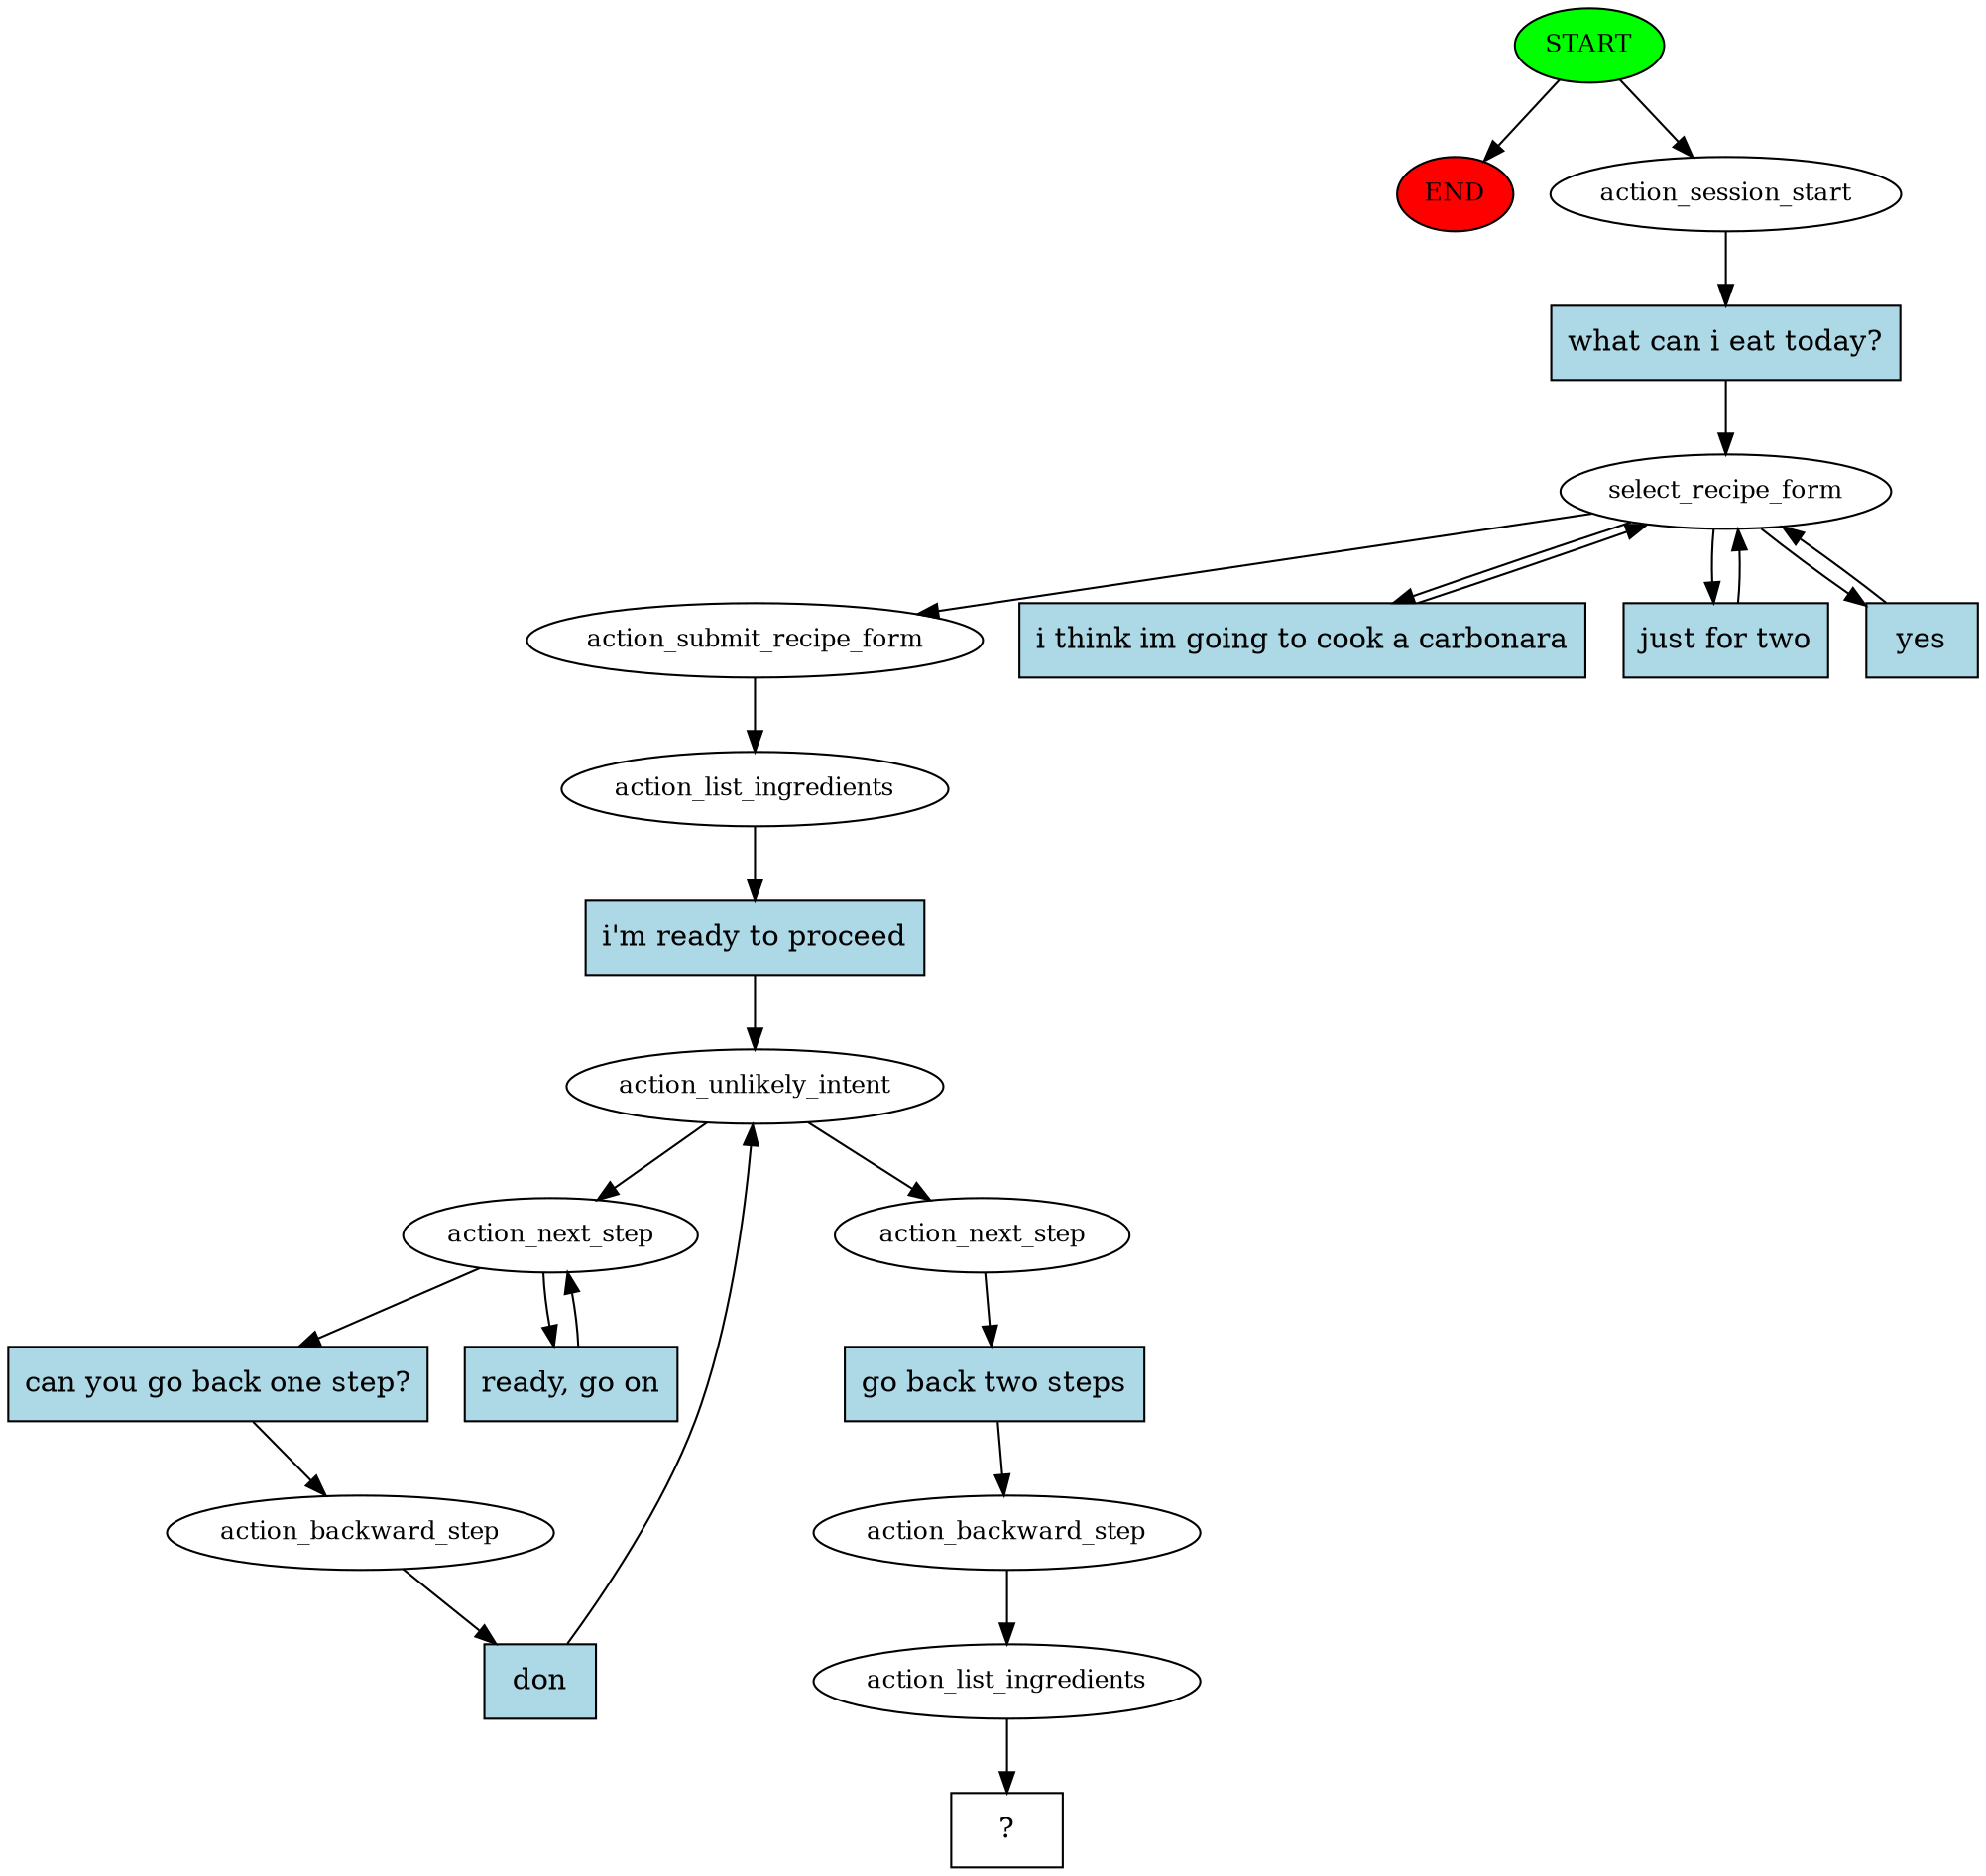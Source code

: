 digraph  {
0 [class="start active", fillcolor=green, fontsize=12, label=START, style=filled];
"-1" [class=end, fillcolor=red, fontsize=12, label=END, style=filled];
1 [class=active, fontsize=12, label=action_session_start];
2 [class=active, fontsize=12, label=select_recipe_form];
6 [class=active, fontsize=12, label=action_submit_recipe_form];
7 [class=active, fontsize=12, label=action_list_ingredients];
8 [class=active, fontsize=12, label=action_unlikely_intent];
9 [class=active, fontsize=12, label=action_next_step];
11 [class=active, fontsize=12, label=action_backward_step];
13 [class=active, fontsize=12, label=action_next_step];
14 [class=active, fontsize=12, label=action_backward_step];
15 [class=active, fontsize=12, label=action_list_ingredients];
16 [class="intent dashed active", label="  ?  ", shape=rect];
17 [class="intent active", fillcolor=lightblue, label="what can i eat today?", shape=rect, style=filled];
18 [class="intent active", fillcolor=lightblue, label="i think im going to cook a carbonara", shape=rect, style=filled];
19 [class="intent active", fillcolor=lightblue, label="just for two", shape=rect, style=filled];
20 [class="intent active", fillcolor=lightblue, label=yes, shape=rect, style=filled];
21 [class="intent active", fillcolor=lightblue, label="i'm ready to proceed", shape=rect, style=filled];
22 [class="intent active", fillcolor=lightblue, label="can you go back one step?", shape=rect, style=filled];
23 [class="intent active", fillcolor=lightblue, label="ready, go on", shape=rect, style=filled];
24 [class="intent active", fillcolor=lightblue, label=don, shape=rect, style=filled];
25 [class="intent active", fillcolor=lightblue, label="go back two steps", shape=rect, style=filled];
0 -> "-1"  [class="", key=NONE, label=""];
0 -> 1  [class=active, key=NONE, label=""];
1 -> 17  [class=active, key=0];
2 -> 6  [class=active, key=NONE, label=""];
2 -> 18  [class=active, key=0];
2 -> 19  [class=active, key=0];
2 -> 20  [class=active, key=0];
6 -> 7  [class=active, key=NONE, label=""];
7 -> 21  [class=active, key=0];
8 -> 9  [class=active, key=NONE, label=""];
8 -> 13  [class=active, key=NONE, label=""];
9 -> 22  [class=active, key=0];
9 -> 23  [class=active, key=0];
11 -> 24  [class=active, key=0];
13 -> 25  [class=active, key=0];
14 -> 15  [class=active, key=NONE, label=""];
15 -> 16  [class=active, key=NONE, label=""];
17 -> 2  [class=active, key=0];
18 -> 2  [class=active, key=0];
19 -> 2  [class=active, key=0];
20 -> 2  [class=active, key=0];
21 -> 8  [class=active, key=0];
22 -> 11  [class=active, key=0];
23 -> 9  [class=active, key=0];
24 -> 8  [class=active, key=0];
25 -> 14  [class=active, key=0];
}
